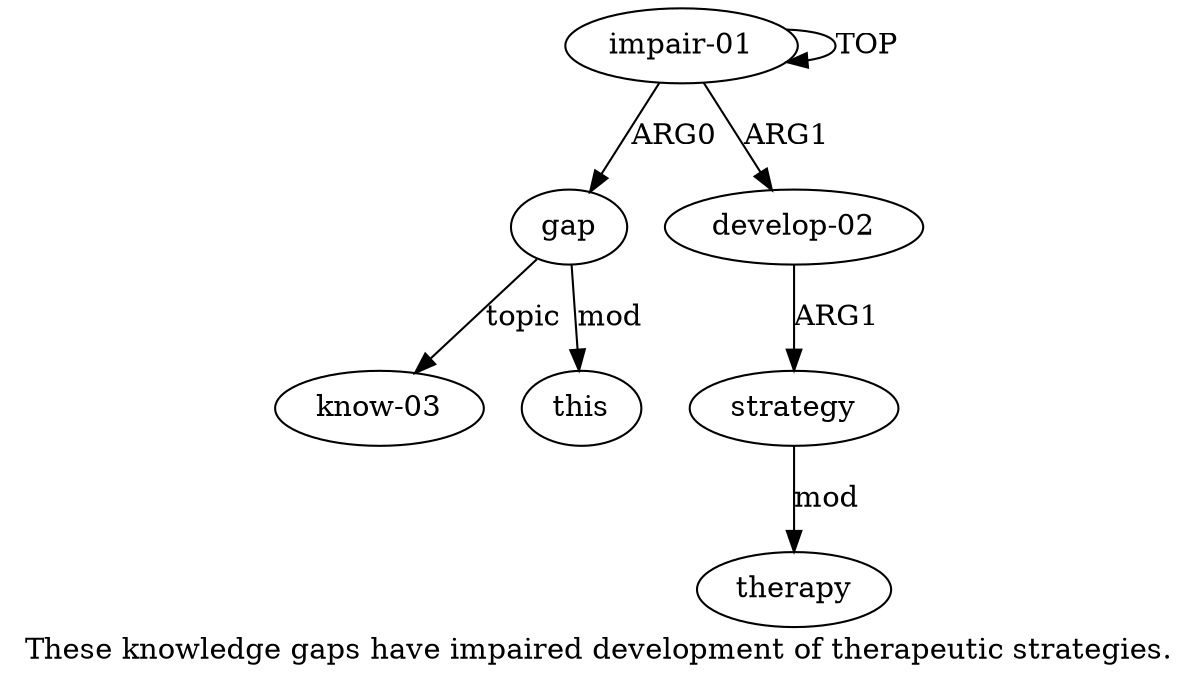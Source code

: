digraph  {
	graph [label="These knowledge gaps have impaired development of therapeutic strategies."];
	node [label="\N"];
	a1	 [color=black,
		gold_ind=1,
		gold_label=gap,
		label=gap,
		test_ind=1,
		test_label=gap];
	a3	 [color=black,
		gold_ind=3,
		gold_label="know-03",
		label="know-03",
		test_ind=3,
		test_label="know-03"];
	a1 -> a3 [key=0,
	color=black,
	gold_label=topic,
	label=topic,
	test_label=topic];
a2 [color=black,
	gold_ind=2,
	gold_label=this,
	label=this,
	test_ind=2,
	test_label=this];
a1 -> a2 [key=0,
color=black,
gold_label=mod,
label=mod,
test_label=mod];
a0 [color=black,
gold_ind=0,
gold_label="impair-01",
label="impair-01",
test_ind=0,
test_label="impair-01"];
a0 -> a1 [key=0,
color=black,
gold_label=ARG0,
label=ARG0,
test_label=ARG0];
a0 -> a0 [key=0,
color=black,
gold_label=TOP,
label=TOP,
test_label=TOP];
a4 [color=black,
gold_ind=4,
gold_label="develop-02",
label="develop-02",
test_ind=4,
test_label="develop-02"];
a0 -> a4 [key=0,
color=black,
gold_label=ARG1,
label=ARG1,
test_label=ARG1];
a5 [color=black,
gold_ind=5,
gold_label=strategy,
label=strategy,
test_ind=5,
test_label=strategy];
a6 [color=black,
gold_ind=6,
gold_label=therapy,
label=therapy,
test_ind=6,
test_label=therapy];
a5 -> a6 [key=0,
color=black,
gold_label=mod,
label=mod,
test_label=mod];
a4 -> a5 [key=0,
color=black,
gold_label=ARG1,
label=ARG1,
test_label=ARG1];
}
